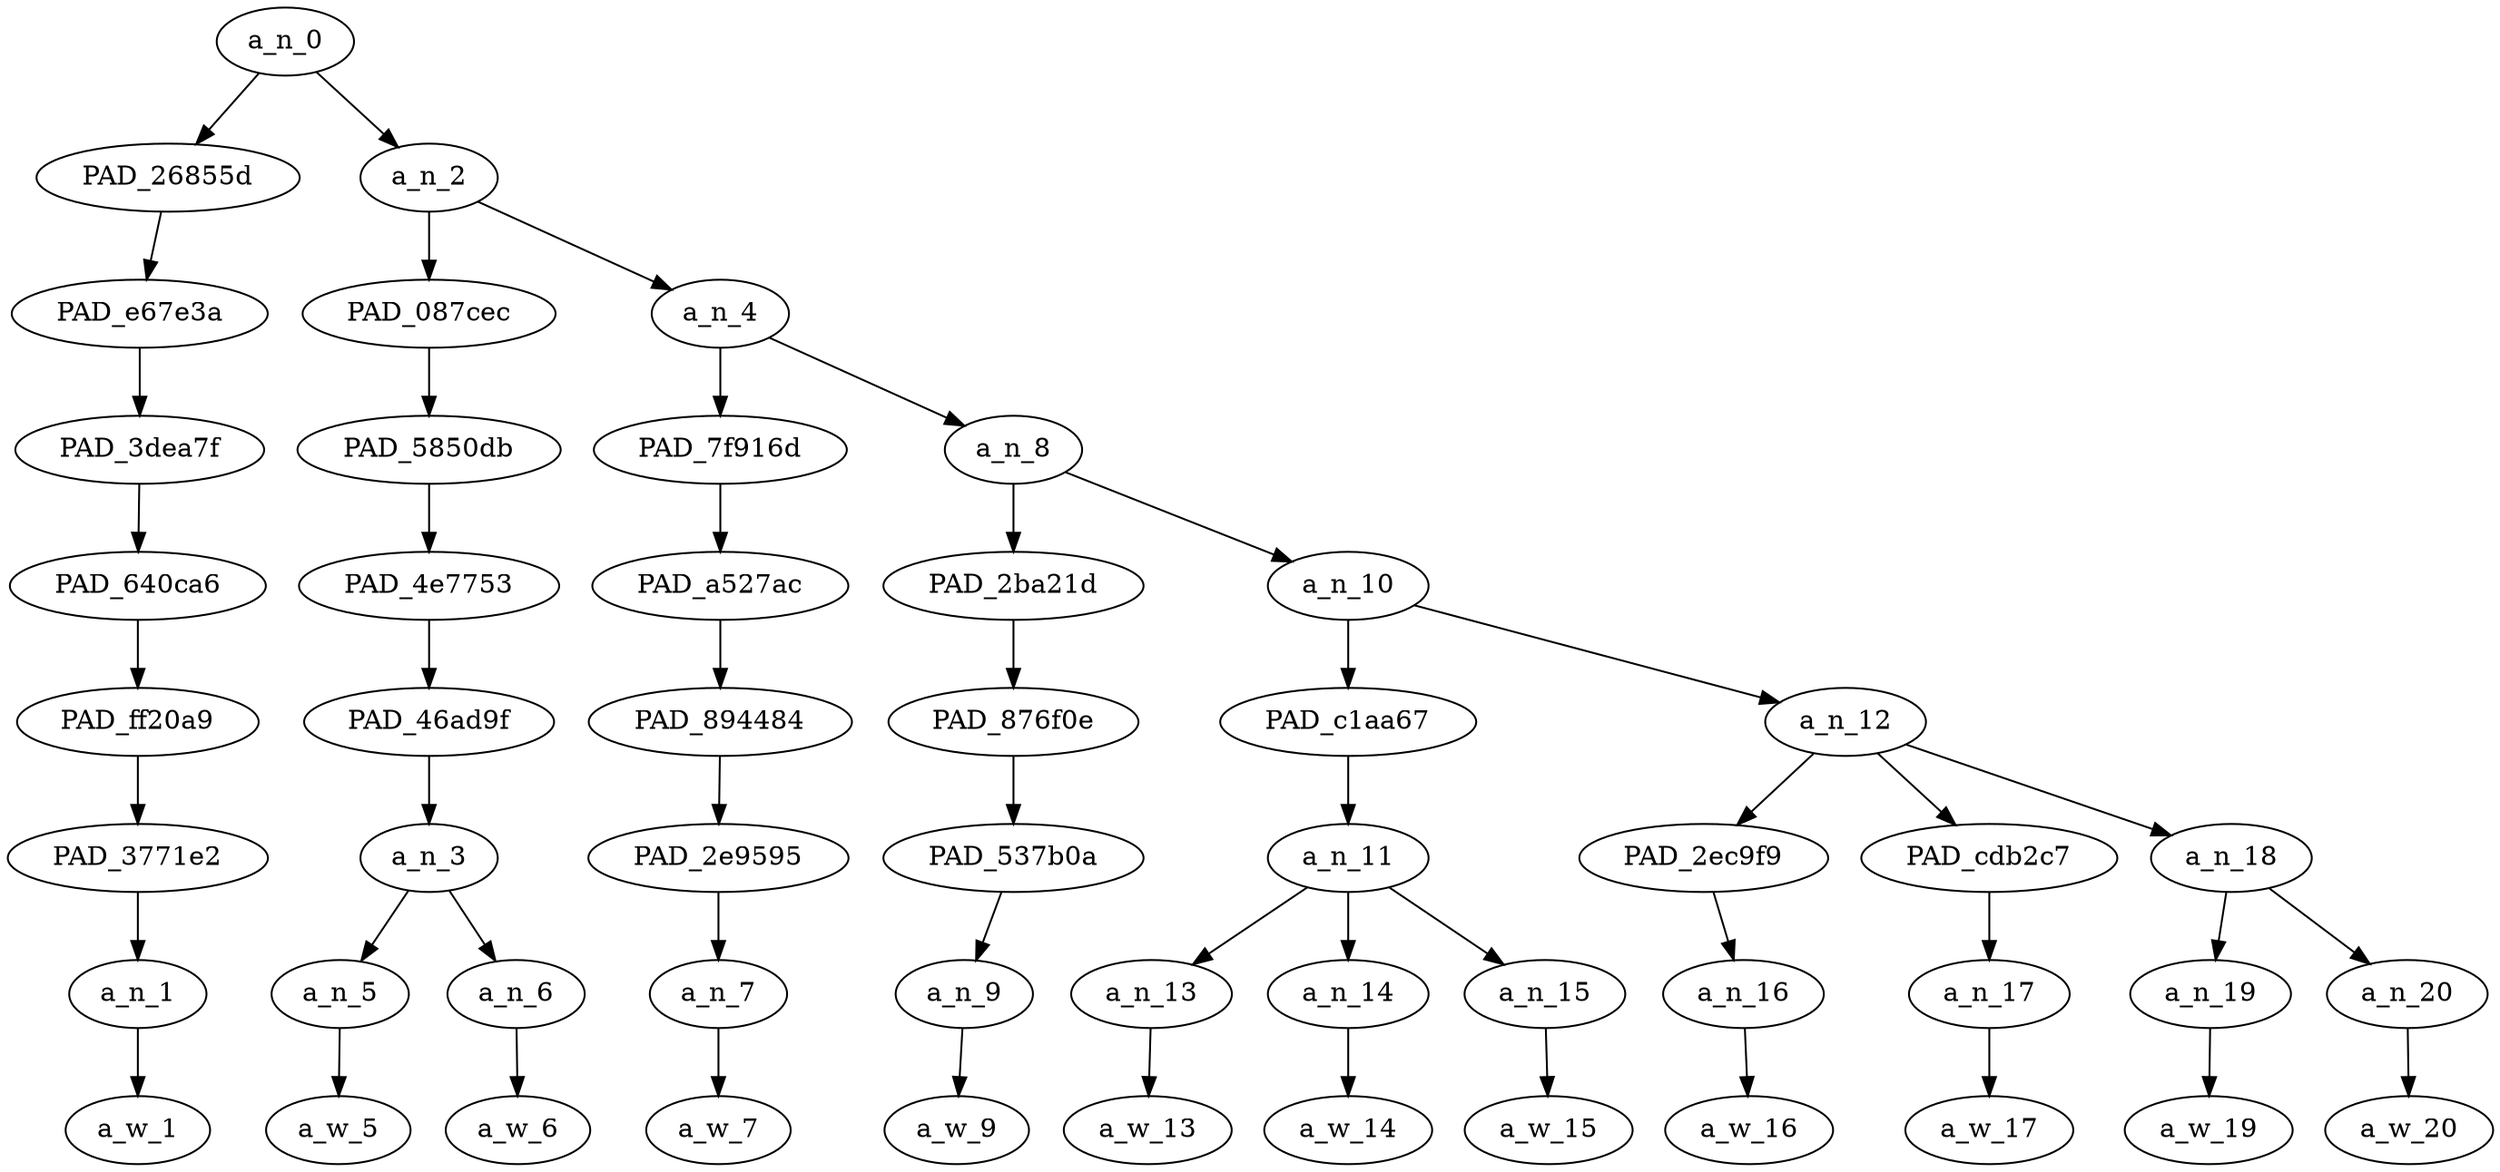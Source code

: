 strict digraph "" {
	a_n_0	[div_dir=1,
		index=0,
		level=8,
		pos="1.4739583333333333,8!",
		text_span="[0, 1, 2, 3, 4, 5, 6, 7, 8, 9, 10, 11]",
		value=1.00000002];
	PAD_26855d	[div_dir=-1,
		index=0,
		level=7,
		pos="0.0,7!",
		text_span="[0]",
		value=0.04150140];
	a_n_0 -> PAD_26855d;
	a_n_2	[div_dir=1,
		index=1,
		level=7,
		pos="2.9479166666666665,7!",
		text_span="[1, 2, 3, 4, 5, 6, 7, 8, 9, 10, 11]",
		value=0.95742243];
	a_n_0 -> a_n_2;
	PAD_e67e3a	[div_dir=-1,
		index=0,
		level=6,
		pos="0.0,6!",
		text_span="[0]",
		value=0.04150140];
	PAD_26855d -> PAD_e67e3a;
	PAD_3dea7f	[div_dir=-1,
		index=0,
		level=5,
		pos="0.0,5!",
		text_span="[0]",
		value=0.04150140];
	PAD_e67e3a -> PAD_3dea7f;
	PAD_640ca6	[div_dir=-1,
		index=0,
		level=4,
		pos="0.0,4!",
		text_span="[0]",
		value=0.04150140];
	PAD_3dea7f -> PAD_640ca6;
	PAD_ff20a9	[div_dir=-1,
		index=0,
		level=3,
		pos="0.0,3!",
		text_span="[0]",
		value=0.04150140];
	PAD_640ca6 -> PAD_ff20a9;
	PAD_3771e2	[div_dir=-1,
		index=0,
		level=2,
		pos="0.0,2!",
		text_span="[0]",
		value=0.04150140];
	PAD_ff20a9 -> PAD_3771e2;
	a_n_1	[div_dir=-1,
		index=0,
		level=1,
		pos="0.0,1!",
		text_span="[0]",
		value=0.04150140];
	PAD_3771e2 -> a_n_1;
	a_w_1	[div_dir=0,
		index=0,
		level=0,
		pos="0,0!",
		text_span="[0]",
		value=because];
	a_n_1 -> a_w_1;
	PAD_087cec	[div_dir=1,
		index=1,
		level=6,
		pos="1.5,6!",
		text_span="[1, 2]",
		value=0.32312114];
	a_n_2 -> PAD_087cec;
	a_n_4	[div_dir=1,
		index=2,
		level=6,
		pos="4.395833333333333,6!",
		text_span="[3, 4, 5, 6, 7, 8, 9, 10, 11]",
		value=0.63319204];
	a_n_2 -> a_n_4;
	PAD_5850db	[div_dir=1,
		index=1,
		level=5,
		pos="1.5,5!",
		text_span="[1, 2]",
		value=0.32312114];
	PAD_087cec -> PAD_5850db;
	PAD_4e7753	[div_dir=1,
		index=1,
		level=4,
		pos="1.5,4!",
		text_span="[1, 2]",
		value=0.32312114];
	PAD_5850db -> PAD_4e7753;
	PAD_46ad9f	[div_dir=1,
		index=1,
		level=3,
		pos="1.5,3!",
		text_span="[1, 2]",
		value=0.32312114];
	PAD_4e7753 -> PAD_46ad9f;
	a_n_3	[div_dir=1,
		index=1,
		level=2,
		pos="1.5,2!",
		text_span="[1, 2]",
		value=0.32312114];
	PAD_46ad9f -> a_n_3;
	a_n_5	[div_dir=1,
		index=1,
		level=1,
		pos="1.0,1!",
		text_span="[1]",
		value=0.11705294];
	a_n_3 -> a_n_5;
	a_n_6	[div_dir=1,
		index=2,
		level=1,
		pos="2.0,1!",
		text_span="[2]",
		value=0.20521025];
	a_n_3 -> a_n_6;
	a_w_5	[div_dir=0,
		index=1,
		level=0,
		pos="1,0!",
		text_span="[1]",
		value=fuck];
	a_n_5 -> a_w_5;
	a_w_6	[div_dir=0,
		index=2,
		level=0,
		pos="2,0!",
		text_span="[2]",
		value=sargon];
	a_n_6 -> a_w_6;
	PAD_7f916d	[div_dir=1,
		index=2,
		level=5,
		pos="3.0,5!",
		text_span="[3]",
		value=0.05936049];
	a_n_4 -> PAD_7f916d;
	a_n_8	[div_dir=1,
		index=3,
		level=5,
		pos="5.791666666666666,5!",
		text_span="[4, 5, 6, 7, 8, 9, 10, 11]",
		value=0.57300257];
	a_n_4 -> a_n_8;
	PAD_a527ac	[div_dir=1,
		index=2,
		level=4,
		pos="3.0,4!",
		text_span="[3]",
		value=0.05936049];
	PAD_7f916d -> PAD_a527ac;
	PAD_894484	[div_dir=1,
		index=2,
		level=3,
		pos="3.0,3!",
		text_span="[3]",
		value=0.05936049];
	PAD_a527ac -> PAD_894484;
	PAD_2e9595	[div_dir=1,
		index=2,
		level=2,
		pos="3.0,2!",
		text_span="[3]",
		value=0.05936049];
	PAD_894484 -> PAD_2e9595;
	a_n_7	[div_dir=1,
		index=3,
		level=1,
		pos="3.0,1!",
		text_span="[3]",
		value=0.05936049];
	PAD_2e9595 -> a_n_7;
	a_w_7	[div_dir=0,
		index=3,
		level=0,
		pos="3,0!",
		text_span="[3]",
		value=remember];
	a_n_7 -> a_w_7;
	PAD_2ba21d	[div_dir=1,
		index=3,
		level=4,
		pos="4.0,4!",
		text_span="[4]",
		value=0.03523175];
	a_n_8 -> PAD_2ba21d;
	a_n_10	[div_dir=1,
		index=4,
		level=4,
		pos="7.583333333333333,4!",
		text_span="[5, 6, 7, 8, 9, 10, 11]",
		value=0.53702979];
	a_n_8 -> a_n_10;
	PAD_876f0e	[div_dir=1,
		index=3,
		level=3,
		pos="4.0,3!",
		text_span="[4]",
		value=0.03523175];
	PAD_2ba21d -> PAD_876f0e;
	PAD_537b0a	[div_dir=1,
		index=3,
		level=2,
		pos="4.0,2!",
		text_span="[4]",
		value=0.03523175];
	PAD_876f0e -> PAD_537b0a;
	a_n_9	[div_dir=1,
		index=4,
		level=1,
		pos="4.0,1!",
		text_span="[4]",
		value=0.03523175];
	PAD_537b0a -> a_n_9;
	a_w_9	[div_dir=0,
		index=4,
		level=0,
		pos="4,0!",
		text_span="[4]",
		value=what];
	a_n_9 -> a_w_9;
	PAD_c1aa67	[div_dir=1,
		index=4,
		level=3,
		pos="6.0,3!",
		text_span="[5, 6, 7]",
		value=0.30252829];
	a_n_10 -> PAD_c1aa67;
	a_n_12	[div_dir=1,
		index=5,
		level=3,
		pos="9.166666666666666,3!",
		text_span="[8, 9, 10, 11]",
		value=0.23376154];
	a_n_10 -> a_n_12;
	a_n_11	[div_dir=1,
		index=4,
		level=2,
		pos="6.0,2!",
		text_span="[5, 6, 7]",
		value=0.30252829];
	PAD_c1aa67 -> a_n_11;
	a_n_13	[div_dir=1,
		index=5,
		level=1,
		pos="5.0,1!",
		text_span="[5]",
		value=0.03747381];
	a_n_11 -> a_n_13;
	a_n_14	[div_dir=1,
		index=6,
		level=1,
		pos="6.0,1!",
		text_span="[6]",
		value=0.04887946];
	a_n_11 -> a_n_14;
	a_n_15	[div_dir=1,
		index=7,
		level=1,
		pos="7.0,1!",
		text_span="[7]",
		value=0.21530091];
	a_n_11 -> a_n_15;
	a_w_13	[div_dir=0,
		index=5,
		level=0,
		pos="5,0!",
		text_span="[5]",
		value=these];
	a_n_13 -> a_w_13;
	a_w_14	[div_dir=0,
		index=6,
		level=0,
		pos="6,0!",
		text_span="[6]",
		value=little];
	a_n_14 -> a_w_14;
	a_w_15	[div_dir=0,
		index=7,
		level=0,
		pos="7,0!",
		text_span="[7]",
		value=niglets];
	a_n_15 -> a_w_15;
	PAD_2ec9f9	[div_dir=1,
		index=5,
		level=2,
		pos="8.0,2!",
		text_span="[8]",
		value=0.04517983];
	a_n_12 -> PAD_2ec9f9;
	PAD_cdb2c7	[div_dir=1,
		index=6,
		level=2,
		pos="9.0,2!",
		text_span="[9]",
		value=0.02722444];
	a_n_12 -> PAD_cdb2c7;
	a_n_18	[div_dir=1,
		index=7,
		level=2,
		pos="10.5,2!",
		text_span="[10, 11]",
		value=0.16110953];
	a_n_12 -> a_n_18;
	a_n_16	[div_dir=1,
		index=8,
		level=1,
		pos="8.0,1!",
		text_span="[8]",
		value=0.04517983];
	PAD_2ec9f9 -> a_n_16;
	a_w_16	[div_dir=0,
		index=8,
		level=0,
		pos="8,0!",
		text_span="[8]",
		value=grow];
	a_n_16 -> a_w_16;
	a_n_17	[div_dir=1,
		index=9,
		level=1,
		pos="9.0,1!",
		text_span="[9]",
		value=0.02722444];
	PAD_cdb2c7 -> a_n_17;
	a_w_17	[div_dir=0,
		index=9,
		level=0,
		pos="9,0!",
		text_span="[9]",
		value=in];
	a_n_17 -> a_w_17;
	a_n_19	[div_dir=-1,
		index=10,
		level=1,
		pos="10.0,1!",
		text_span="[10]",
		value=0.02404701];
	a_n_18 -> a_n_19;
	a_n_20	[div_dir=1,
		index=11,
		level=1,
		pos="11.0,1!",
		text_span="[11]",
		value=0.13689638];
	a_n_18 -> a_n_20;
	a_w_19	[div_dir=0,
		index=10,
		level=0,
		pos="10,0!",
		text_span="[10]",
		value=to];
	a_n_19 -> a_w_19;
	a_w_20	[div_dir=0,
		index=11,
		level=0,
		pos="11,0!",
		text_span="[11]",
		value=hahahahaha];
	a_n_20 -> a_w_20;
}

